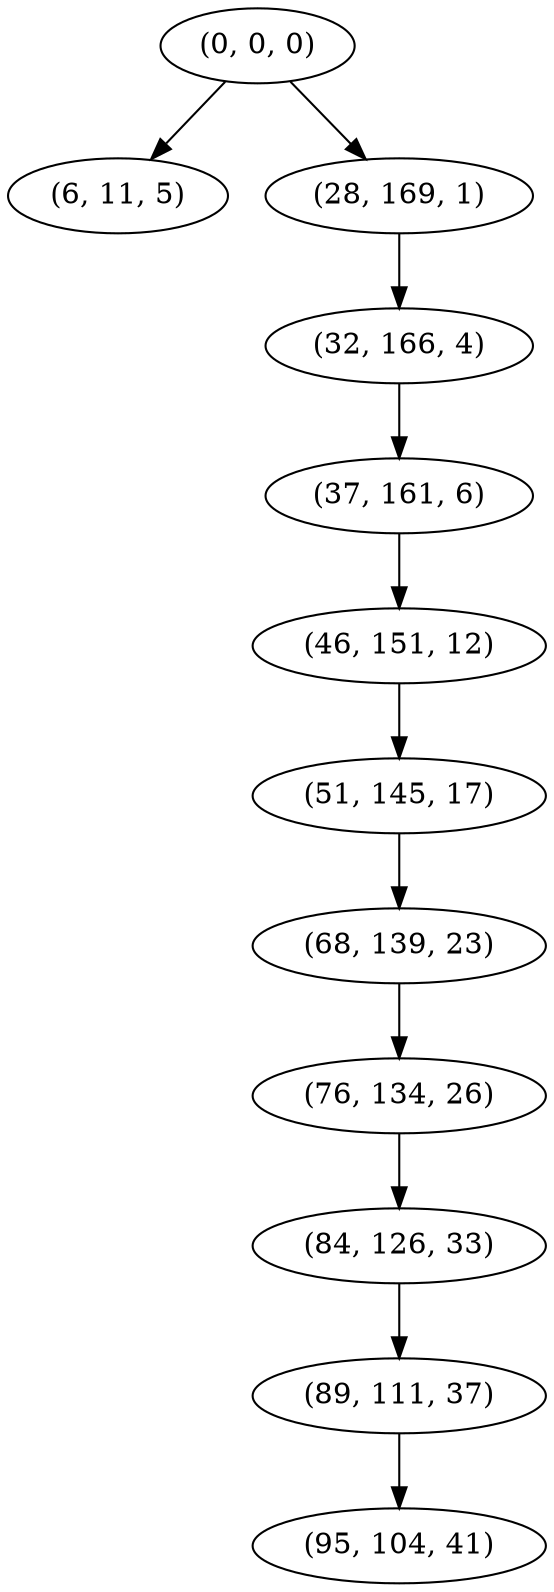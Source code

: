 digraph tree {
    "(0, 0, 0)";
    "(6, 11, 5)";
    "(28, 169, 1)";
    "(32, 166, 4)";
    "(37, 161, 6)";
    "(46, 151, 12)";
    "(51, 145, 17)";
    "(68, 139, 23)";
    "(76, 134, 26)";
    "(84, 126, 33)";
    "(89, 111, 37)";
    "(95, 104, 41)";
    "(0, 0, 0)" -> "(6, 11, 5)";
    "(0, 0, 0)" -> "(28, 169, 1)";
    "(28, 169, 1)" -> "(32, 166, 4)";
    "(32, 166, 4)" -> "(37, 161, 6)";
    "(37, 161, 6)" -> "(46, 151, 12)";
    "(46, 151, 12)" -> "(51, 145, 17)";
    "(51, 145, 17)" -> "(68, 139, 23)";
    "(68, 139, 23)" -> "(76, 134, 26)";
    "(76, 134, 26)" -> "(84, 126, 33)";
    "(84, 126, 33)" -> "(89, 111, 37)";
    "(89, 111, 37)" -> "(95, 104, 41)";
}
